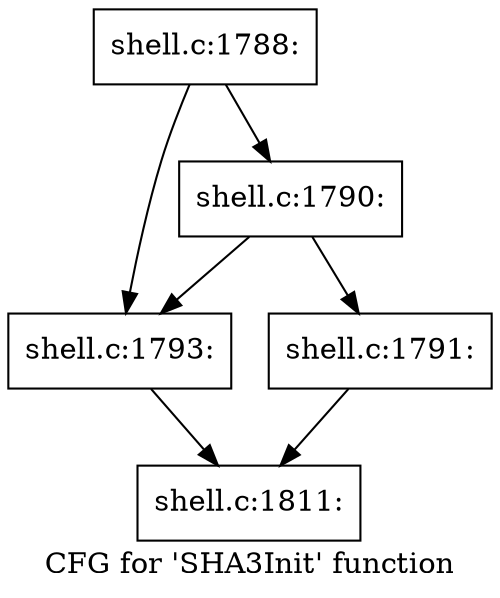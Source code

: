 digraph "CFG for 'SHA3Init' function" {
	label="CFG for 'SHA3Init' function";

	Node0x56027675d490 [shape=record,label="{shell.c:1788:}"];
	Node0x56027675d490 -> Node0x56027675f3f0;
	Node0x56027675d490 -> Node0x56027675f3a0;
	Node0x56027675f3f0 [shape=record,label="{shell.c:1790:}"];
	Node0x56027675f3f0 -> Node0x56027675eac0;
	Node0x56027675f3f0 -> Node0x56027675f3a0;
	Node0x56027675eac0 [shape=record,label="{shell.c:1791:}"];
	Node0x56027675eac0 -> Node0x56027675f350;
	Node0x56027675f3a0 [shape=record,label="{shell.c:1793:}"];
	Node0x56027675f3a0 -> Node0x56027675f350;
	Node0x56027675f350 [shape=record,label="{shell.c:1811:}"];
}
